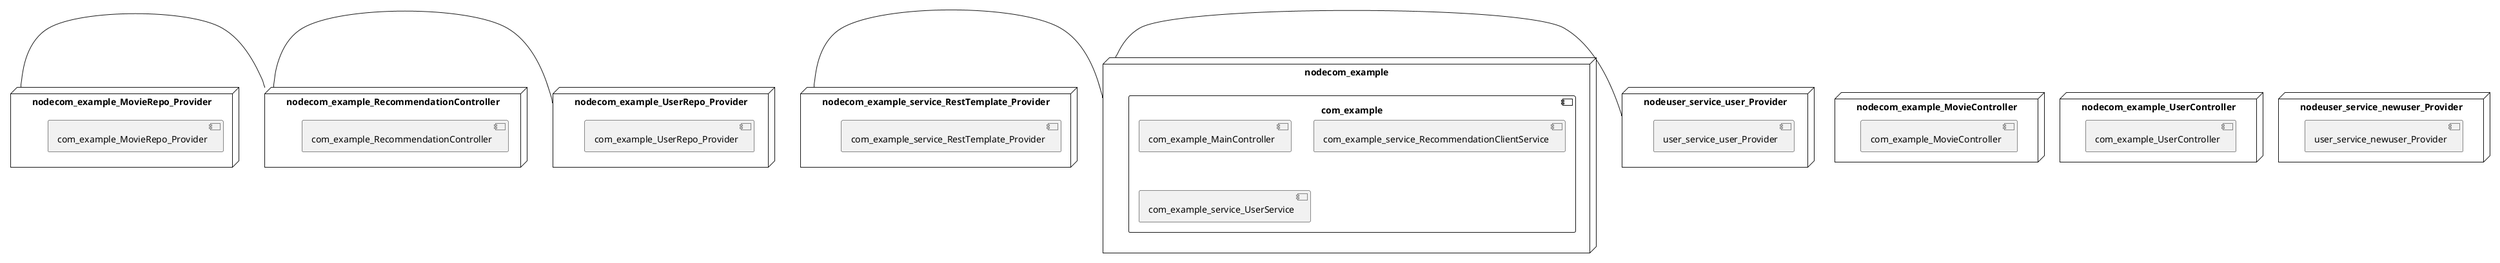 @startuml
skinparam fixCircleLabelOverlapping true
skinparam componentStyle uml2
node nodecom_example {
component com_example {
[com_example_MainController] [[mdeket-spring-cloud-movie-recommendation.system#_Qa4IB9SEEe64-896o4zVaw]]
[com_example_service_RecommendationClientService] [[mdeket-spring-cloud-movie-recommendation.system#_Qa4IB9SEEe64-896o4zVaw]]
[com_example_service_UserService] [[mdeket-spring-cloud-movie-recommendation.system#_Qa4IB9SEEe64-896o4zVaw]]
}
}
node nodecom_example_MovieController {
[com_example_MovieController] [[mdeket-spring-cloud-movie-recommendation.system#_Qa4IB9SEEe64-896o4zVaw]]
}
node nodecom_example_MovieRepo_Provider {
[com_example_MovieRepo_Provider] [[mdeket-spring-cloud-movie-recommendation.system#_Qa4IB9SEEe64-896o4zVaw]]
}
node nodecom_example_RecommendationController {
[com_example_RecommendationController] [[mdeket-spring-cloud-movie-recommendation.system#_Qa4IB9SEEe64-896o4zVaw]]
}
node nodecom_example_UserController {
[com_example_UserController] [[mdeket-spring-cloud-movie-recommendation.system#_Qa4IB9SEEe64-896o4zVaw]]
}
node nodecom_example_UserRepo_Provider {
[com_example_UserRepo_Provider] [[mdeket-spring-cloud-movie-recommendation.system#_Qa4IB9SEEe64-896o4zVaw]]
}
node nodecom_example_service_RestTemplate_Provider {
[com_example_service_RestTemplate_Provider] [[mdeket-spring-cloud-movie-recommendation.system#_Qa4IB9SEEe64-896o4zVaw]]
}
node nodeuser_service_newuser_Provider {
[user_service_newuser_Provider] [[mdeket-spring-cloud-movie-recommendation.system#_Qa4IB9SEEe64-896o4zVaw]]
}
node nodeuser_service_user_Provider {
[user_service_user_Provider] [[mdeket-spring-cloud-movie-recommendation.system#_Qa4IB9SEEe64-896o4zVaw]]
}
[nodecom_example_MovieRepo_Provider] - [nodecom_example_RecommendationController]
[nodecom_example_UserRepo_Provider] - [nodecom_example_RecommendationController]
[nodecom_example_service_RestTemplate_Provider] - [nodecom_example]
[nodeuser_service_user_Provider] - [nodecom_example]

@enduml
